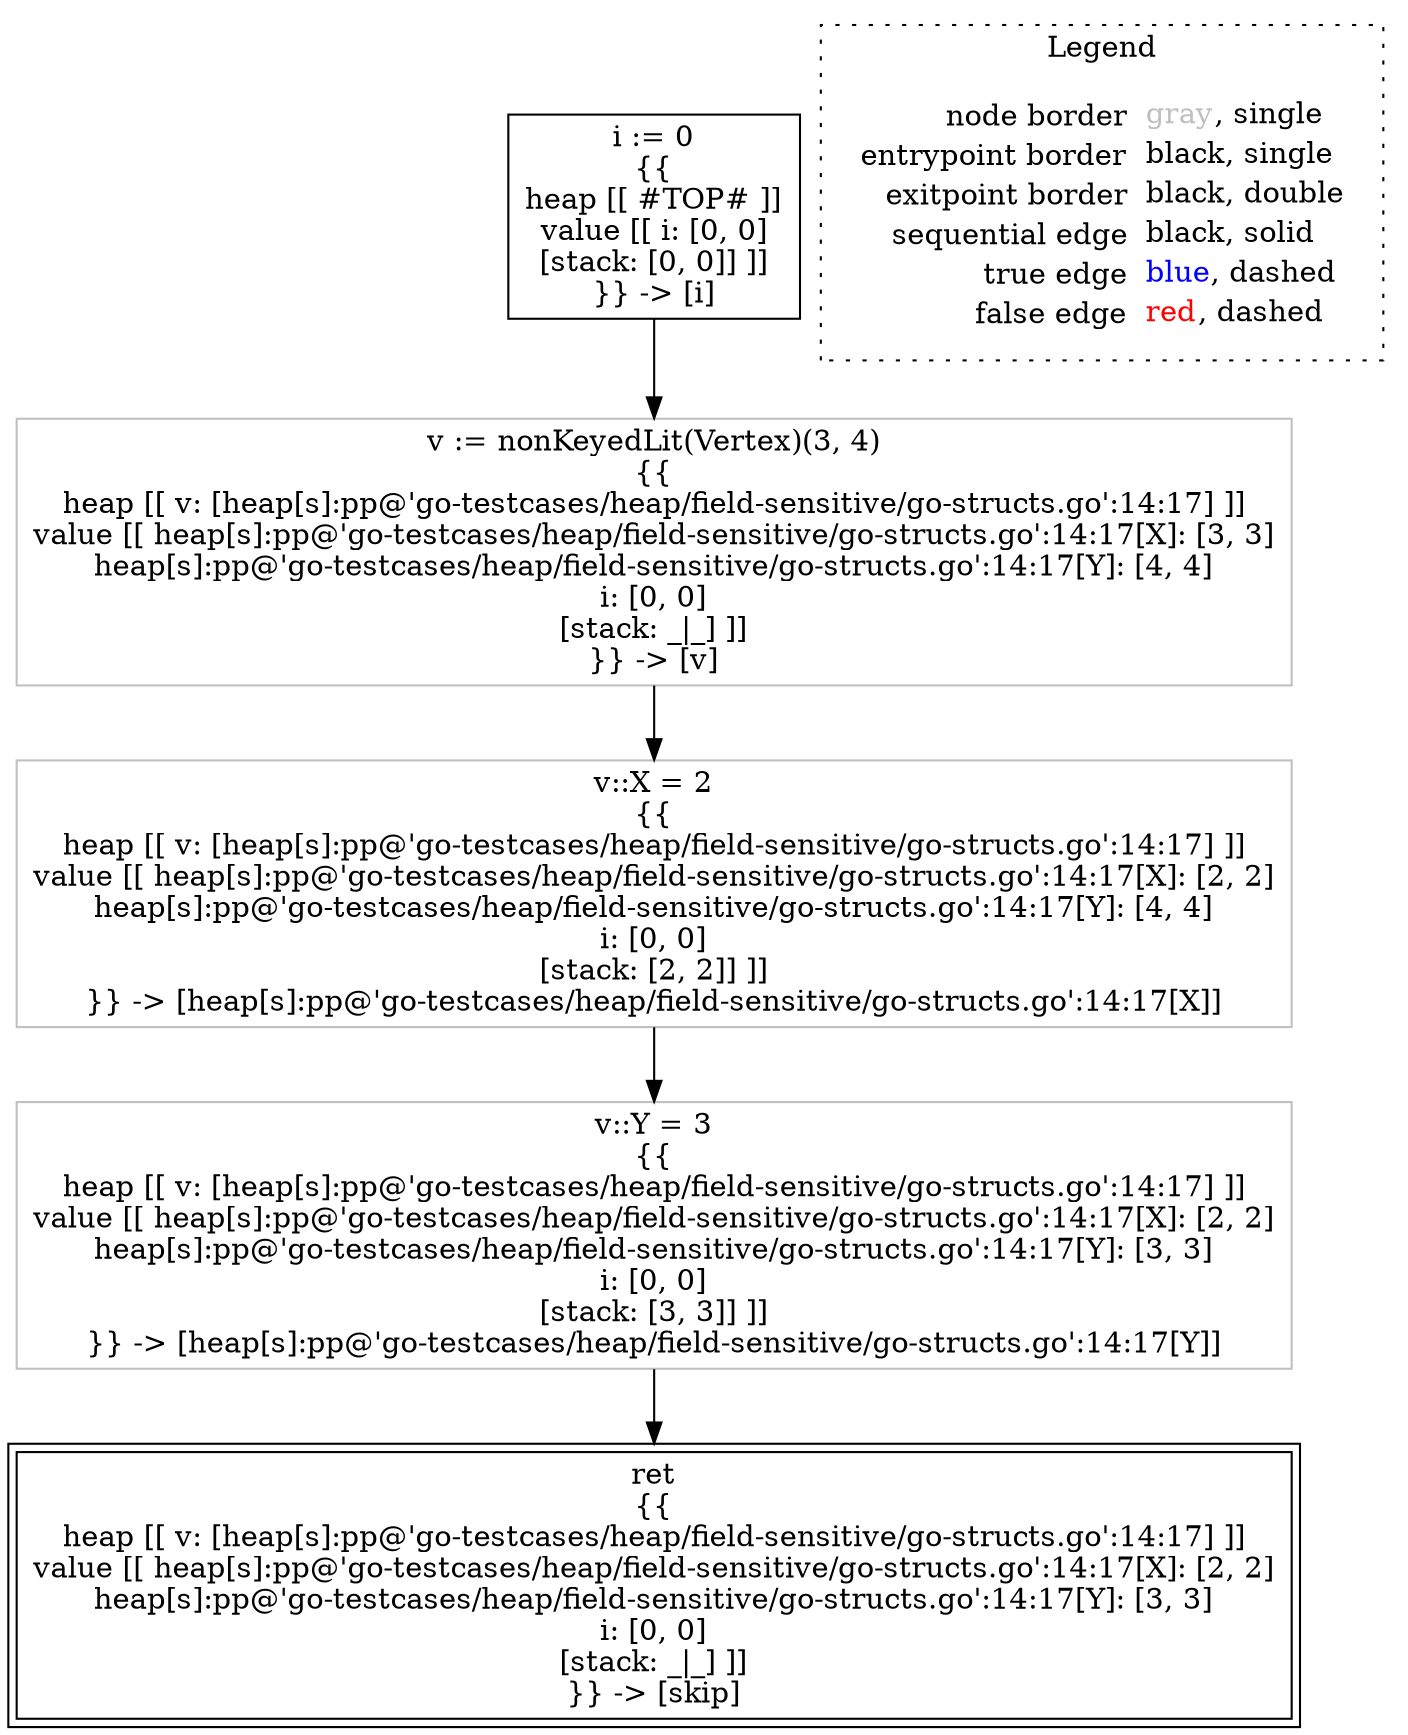 digraph {
	"node0" [shape="rect",color="black",label=<i := 0<BR/>{{<BR/>heap [[ #TOP# ]]<BR/>value [[ i: [0, 0]<BR/>[stack: [0, 0]] ]]<BR/>}} -&gt; [i]>];
	"node1" [shape="rect",color="black",peripheries="2",label=<ret<BR/>{{<BR/>heap [[ v: [heap[s]:pp@'go-testcases/heap/field-sensitive/go-structs.go':14:17] ]]<BR/>value [[ heap[s]:pp@'go-testcases/heap/field-sensitive/go-structs.go':14:17[X]: [2, 2]<BR/>heap[s]:pp@'go-testcases/heap/field-sensitive/go-structs.go':14:17[Y]: [3, 3]<BR/>i: [0, 0]<BR/>[stack: _|_] ]]<BR/>}} -&gt; [skip]>];
	"node2" [shape="rect",color="gray",label=<v::X = 2<BR/>{{<BR/>heap [[ v: [heap[s]:pp@'go-testcases/heap/field-sensitive/go-structs.go':14:17] ]]<BR/>value [[ heap[s]:pp@'go-testcases/heap/field-sensitive/go-structs.go':14:17[X]: [2, 2]<BR/>heap[s]:pp@'go-testcases/heap/field-sensitive/go-structs.go':14:17[Y]: [4, 4]<BR/>i: [0, 0]<BR/>[stack: [2, 2]] ]]<BR/>}} -&gt; [heap[s]:pp@'go-testcases/heap/field-sensitive/go-structs.go':14:17[X]]>];
	"node3" [shape="rect",color="gray",label=<v::Y = 3<BR/>{{<BR/>heap [[ v: [heap[s]:pp@'go-testcases/heap/field-sensitive/go-structs.go':14:17] ]]<BR/>value [[ heap[s]:pp@'go-testcases/heap/field-sensitive/go-structs.go':14:17[X]: [2, 2]<BR/>heap[s]:pp@'go-testcases/heap/field-sensitive/go-structs.go':14:17[Y]: [3, 3]<BR/>i: [0, 0]<BR/>[stack: [3, 3]] ]]<BR/>}} -&gt; [heap[s]:pp@'go-testcases/heap/field-sensitive/go-structs.go':14:17[Y]]>];
	"node4" [shape="rect",color="gray",label=<v := nonKeyedLit(Vertex)(3, 4)<BR/>{{<BR/>heap [[ v: [heap[s]:pp@'go-testcases/heap/field-sensitive/go-structs.go':14:17] ]]<BR/>value [[ heap[s]:pp@'go-testcases/heap/field-sensitive/go-structs.go':14:17[X]: [3, 3]<BR/>heap[s]:pp@'go-testcases/heap/field-sensitive/go-structs.go':14:17[Y]: [4, 4]<BR/>i: [0, 0]<BR/>[stack: _|_] ]]<BR/>}} -&gt; [v]>];
	"node2" -> "node3" [color="black"];
	"node0" -> "node4" [color="black"];
	"node3" -> "node1" [color="black"];
	"node4" -> "node2" [color="black"];
subgraph cluster_legend {
	label="Legend";
	style=dotted;
	node [shape=plaintext];
	"legend" [label=<<table border="0" cellpadding="2" cellspacing="0" cellborder="0"><tr><td align="right">node border&nbsp;</td><td align="left"><font color="gray">gray</font>, single</td></tr><tr><td align="right">entrypoint border&nbsp;</td><td align="left"><font color="black">black</font>, single</td></tr><tr><td align="right">exitpoint border&nbsp;</td><td align="left"><font color="black">black</font>, double</td></tr><tr><td align="right">sequential edge&nbsp;</td><td align="left"><font color="black">black</font>, solid</td></tr><tr><td align="right">true edge&nbsp;</td><td align="left"><font color="blue">blue</font>, dashed</td></tr><tr><td align="right">false edge&nbsp;</td><td align="left"><font color="red">red</font>, dashed</td></tr></table>>];
}

}
